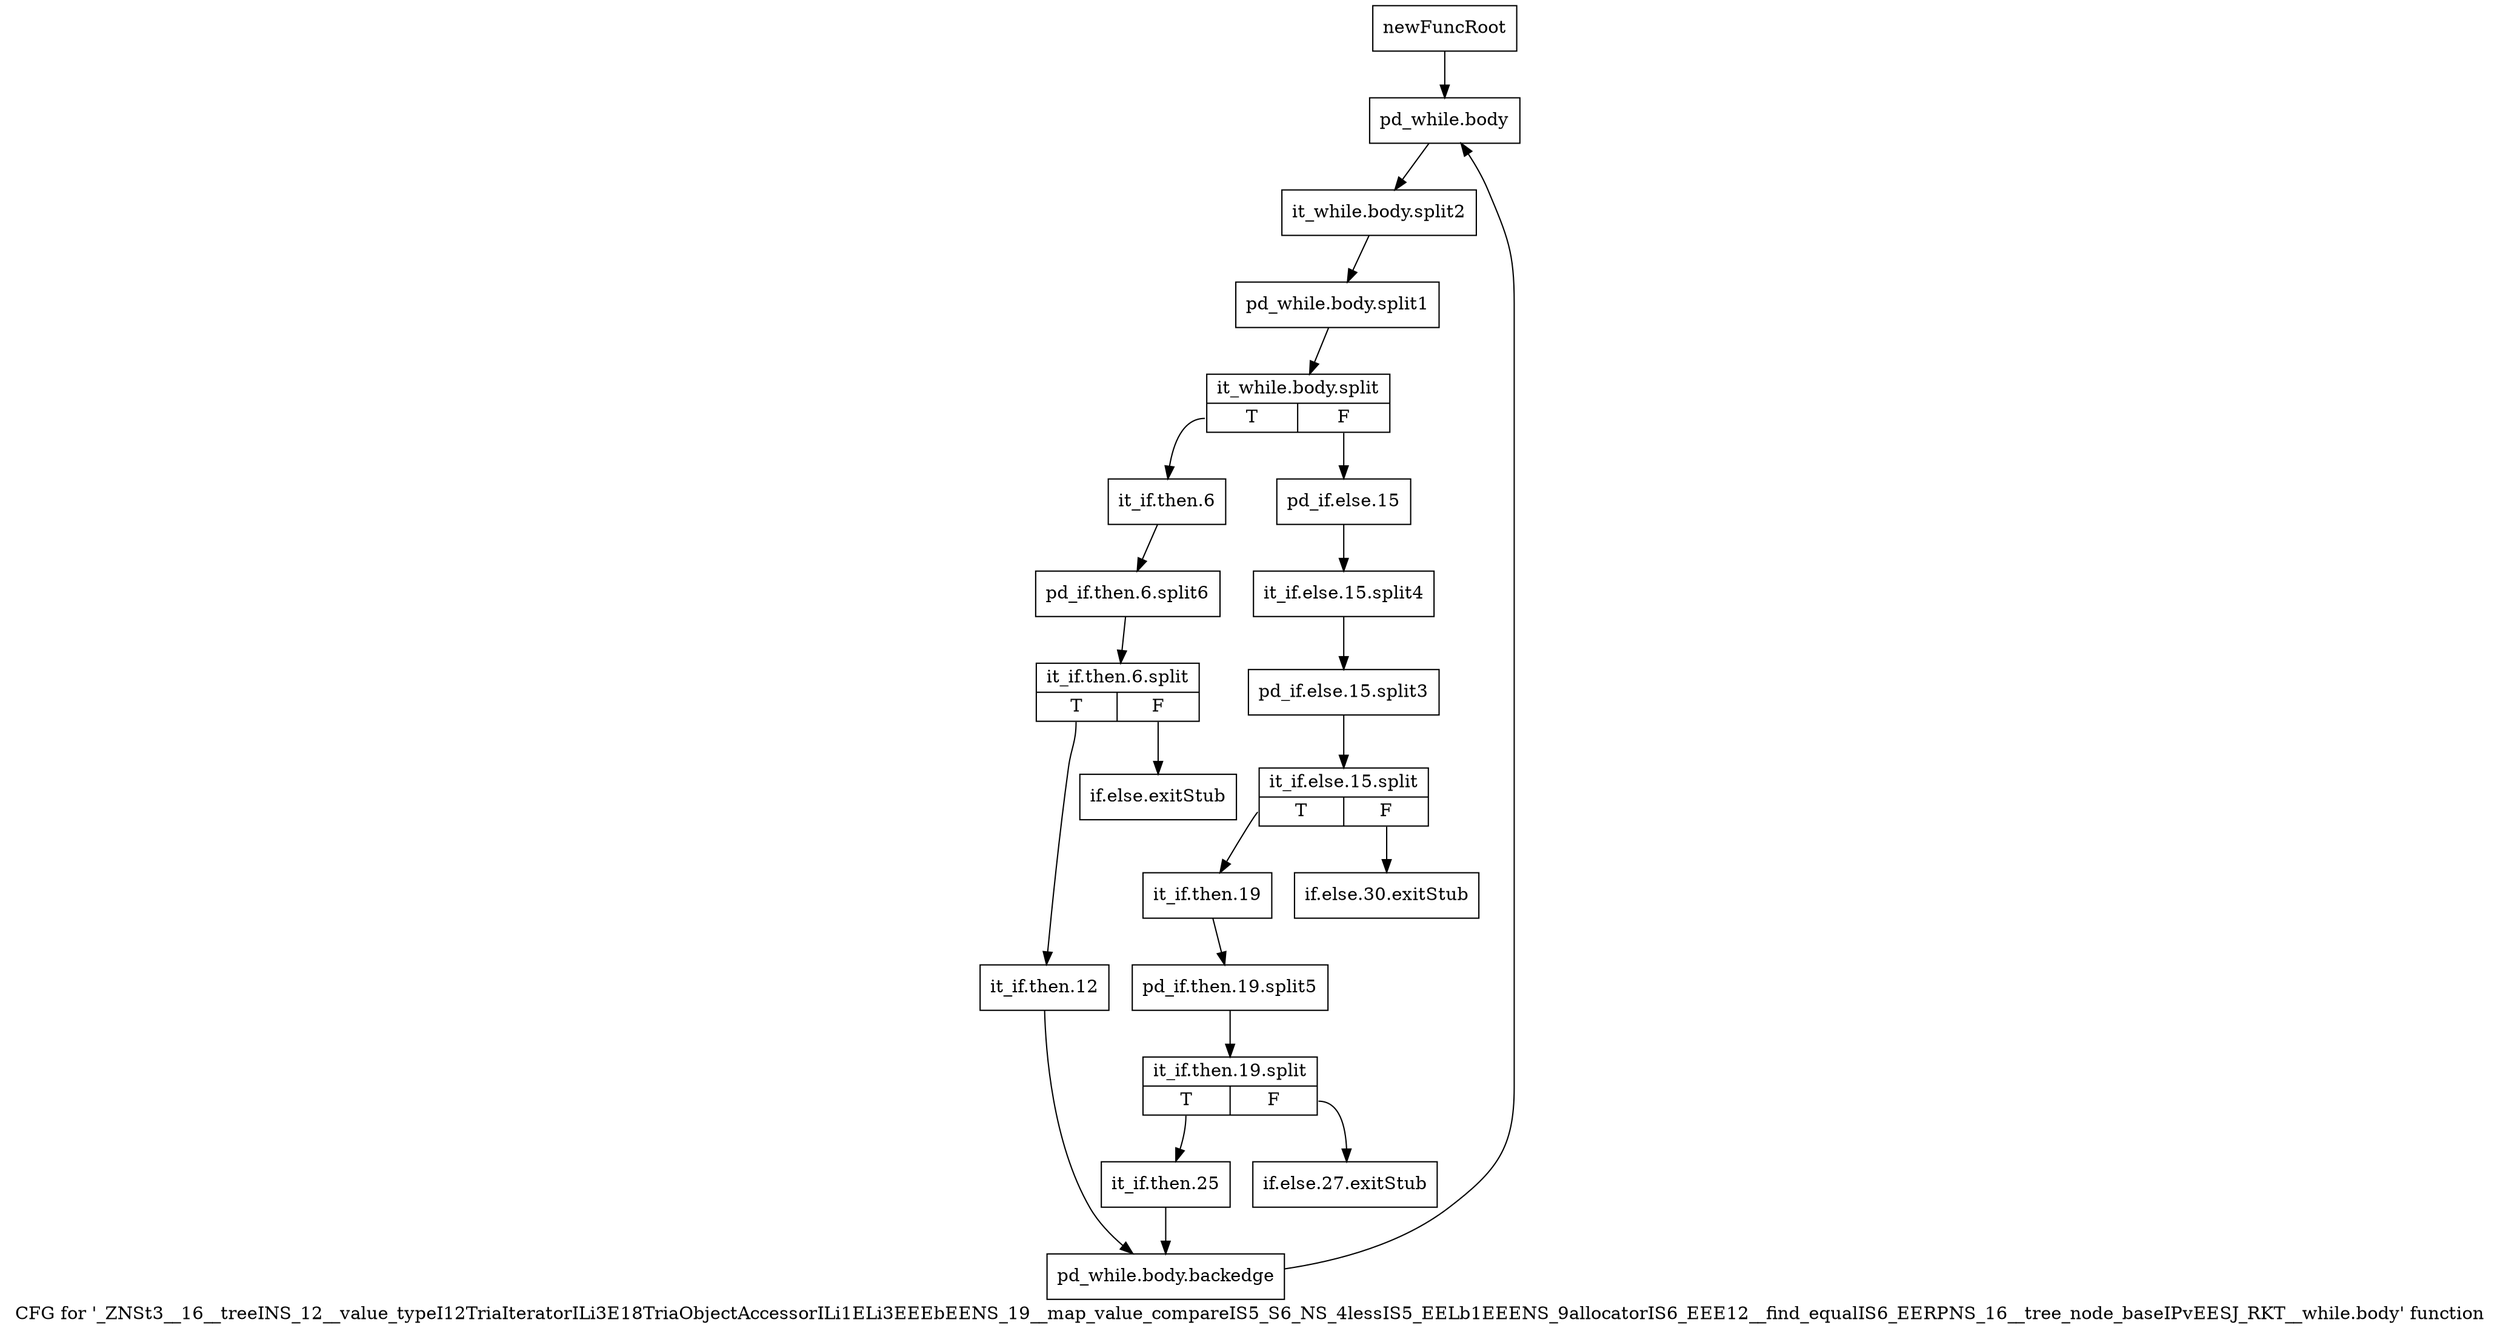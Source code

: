 digraph "CFG for '_ZNSt3__16__treeINS_12__value_typeI12TriaIteratorILi3E18TriaObjectAccessorILi1ELi3EEEbEENS_19__map_value_compareIS5_S6_NS_4lessIS5_EELb1EEENS_9allocatorIS6_EEE12__find_equalIS6_EERPNS_16__tree_node_baseIPvEESJ_RKT__while.body' function" {
	label="CFG for '_ZNSt3__16__treeINS_12__value_typeI12TriaIteratorILi3E18TriaObjectAccessorILi1ELi3EEEbEENS_19__map_value_compareIS5_S6_NS_4lessIS5_EELb1EEENS_9allocatorIS6_EEE12__find_equalIS6_EERPNS_16__tree_node_baseIPvEESJ_RKT__while.body' function";

	Node0x98cd320 [shape=record,label="{newFuncRoot}"];
	Node0x98cd320 -> Node0x98cd460;
	Node0x98cd370 [shape=record,label="{if.else.30.exitStub}"];
	Node0x98cd3c0 [shape=record,label="{if.else.27.exitStub}"];
	Node0x98cd410 [shape=record,label="{if.else.exitStub}"];
	Node0x98cd460 [shape=record,label="{pd_while.body}"];
	Node0x98cd460 -> Node0xbcba950;
	Node0xbcba950 [shape=record,label="{it_while.body.split2}"];
	Node0xbcba950 -> Node0xbcba870;
	Node0xbcba870 [shape=record,label="{pd_while.body.split1}"];
	Node0xbcba870 -> Node0xbcbaa50;
	Node0xbcbaa50 [shape=record,label="{it_while.body.split|{<s0>T|<s1>F}}"];
	Node0xbcbaa50:s0 -> Node0x98cd5a0;
	Node0xbcbaa50:s1 -> Node0x98cd4b0;
	Node0x98cd4b0 [shape=record,label="{pd_if.else.15}"];
	Node0x98cd4b0 -> Node0xbcb8a10;
	Node0xbcb8a10 [shape=record,label="{it_if.else.15.split4}"];
	Node0xbcb8a10 -> Node0xbcbacd0;
	Node0xbcbacd0 [shape=record,label="{pd_if.else.15.split3}"];
	Node0xbcbacd0 -> Node0xbcc56e0;
	Node0xbcc56e0 [shape=record,label="{it_if.else.15.split|{<s0>T|<s1>F}}"];
	Node0xbcc56e0:s0 -> Node0x98cd500;
	Node0xbcc56e0:s1 -> Node0x98cd370;
	Node0x98cd500 [shape=record,label="{it_if.then.19}"];
	Node0x98cd500 -> Node0xbcb88c0;
	Node0xbcb88c0 [shape=record,label="{pd_if.then.19.split5}"];
	Node0xbcb88c0 -> Node0xbcb8b80;
	Node0xbcb8b80 [shape=record,label="{it_if.then.19.split|{<s0>T|<s1>F}}"];
	Node0xbcb8b80:s0 -> Node0x98cd550;
	Node0xbcb8b80:s1 -> Node0x98cd3c0;
	Node0x98cd550 [shape=record,label="{it_if.then.25}"];
	Node0x98cd550 -> Node0x98cd640;
	Node0x98cd5a0 [shape=record,label="{it_if.then.6}"];
	Node0x98cd5a0 -> Node0xbcba6d0;
	Node0xbcba6d0 [shape=record,label="{pd_if.then.6.split6}"];
	Node0xbcba6d0 -> Node0xbcb8970;
	Node0xbcb8970 [shape=record,label="{it_if.then.6.split|{<s0>T|<s1>F}}"];
	Node0xbcb8970:s0 -> Node0x98cd5f0;
	Node0xbcb8970:s1 -> Node0x98cd410;
	Node0x98cd5f0 [shape=record,label="{it_if.then.12}"];
	Node0x98cd5f0 -> Node0x98cd640;
	Node0x98cd640 [shape=record,label="{pd_while.body.backedge}"];
	Node0x98cd640 -> Node0x98cd460;
}
